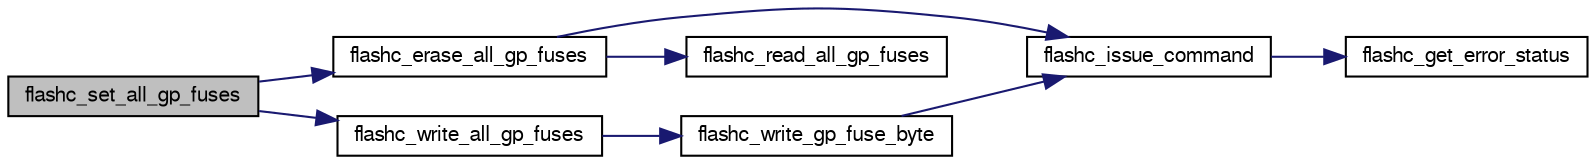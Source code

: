 digraph G
{
  edge [fontname="FreeSans",fontsize="10",labelfontname="FreeSans",labelfontsize="10"];
  node [fontname="FreeSans",fontsize="10",shape=record];
  rankdir=LR;
  Node1 [label="flashc_set_all_gp_fuses",height=0.2,width=0.4,color="black", fillcolor="grey75", style="filled" fontcolor="black"];
  Node1 -> Node2 [color="midnightblue",fontsize="10",style="solid",fontname="FreeSans"];
  Node2 [label="flashc_erase_all_gp_fuses",height=0.2,width=0.4,color="black", fillcolor="white", style="filled",URL="$a00022.html#acf3096dc9ecea92533c4688d7f90a0ef",tooltip="Erases all general-purpose fuses."];
  Node2 -> Node3 [color="midnightblue",fontsize="10",style="solid",fontname="FreeSans"];
  Node3 [label="flashc_issue_command",height=0.2,width=0.4,color="black", fillcolor="white", style="filled",URL="$a00022.html#a8045c427c32cf3617e861067d76c9c11",tooltip="Issues a FLASHC command."];
  Node3 -> Node4 [color="midnightblue",fontsize="10",style="solid",fontname="FreeSans"];
  Node4 [label="flashc_get_error_status",height=0.2,width=0.4,color="black", fillcolor="white", style="filled",URL="$a00022.html#ae7d38c60001d5d8d00363a6cb07f89f0",tooltip="Gets the error status of the FLASHC."];
  Node2 -> Node5 [color="midnightblue",fontsize="10",style="solid",fontname="FreeSans"];
  Node5 [label="flashc_read_all_gp_fuses",height=0.2,width=0.4,color="black", fillcolor="white", style="filled",URL="$a00022.html#a08124caa02942b5fa1d370a81a84dfb5",tooltip="Reads all general-purpose fuses."];
  Node1 -> Node6 [color="midnightblue",fontsize="10",style="solid",fontname="FreeSans"];
  Node6 [label="flashc_write_all_gp_fuses",height=0.2,width=0.4,color="black", fillcolor="white", style="filled",URL="$a00022.html#a408609845a9b3de37bf9307076d851d6",tooltip="Writes all general-purpose fuses."];
  Node6 -> Node7 [color="midnightblue",fontsize="10",style="solid",fontname="FreeSans"];
  Node7 [label="flashc_write_gp_fuse_byte",height=0.2,width=0.4,color="black", fillcolor="white", style="filled",URL="$a00022.html#a7670e69d41fe6a985ad898be25044caf",tooltip="Writes a general-purpose fuse byte."];
  Node7 -> Node3 [color="midnightblue",fontsize="10",style="solid",fontname="FreeSans"];
}

